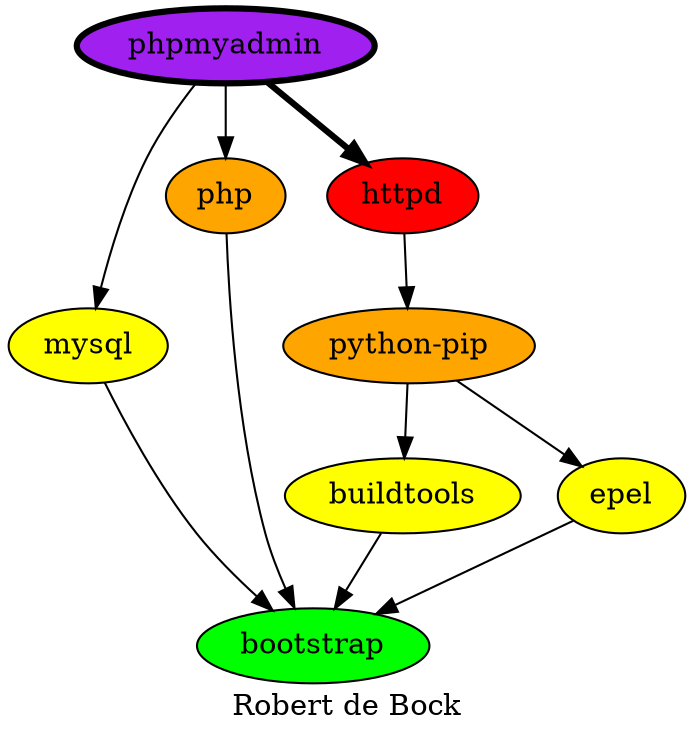 digraph PhiloDilemma {
  label = "Robert de Bock" ;
  overlap=false
  {
    bootstrap [fillcolor=green style=filled]
    buildtools [fillcolor=yellow style=filled]
    epel [fillcolor=yellow style=filled]
    mysql [fillcolor=yellow style=filled]
    "python-pip" [fillcolor=orange style=filled]
    php [fillcolor=orange style=filled]
    httpd [fillcolor=red style=filled]
    phpmyadmin [fillcolor=purple style=filled penwidth=3]
  }
  {buildtools epel mysql php} -> bootstrap
  "python-pip" -> {buildtools epel}
  httpd -> "python-pip"
  phpmyadmin -> {mysql php}
  phpmyadmin -> httpd [penwidth=3]
}
